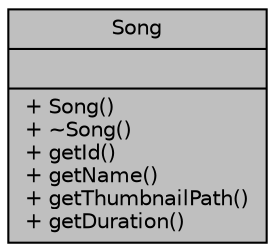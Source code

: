 digraph "Song"
{
 // LATEX_PDF_SIZE
  edge [fontname="Helvetica",fontsize="10",labelfontname="Helvetica",labelfontsize="10"];
  node [fontname="Helvetica",fontsize="10",shape=record];
  Node1 [label="{Song\n||+ Song()\l+ ~Song()\l+ getId()\l+ getName()\l+ getThumbnailPath()\l+ getDuration()\l}",height=0.2,width=0.4,color="black", fillcolor="grey75", style="filled", fontcolor="black",tooltip="The Song class represents a song, and contains song related attributes and methods."];
}
